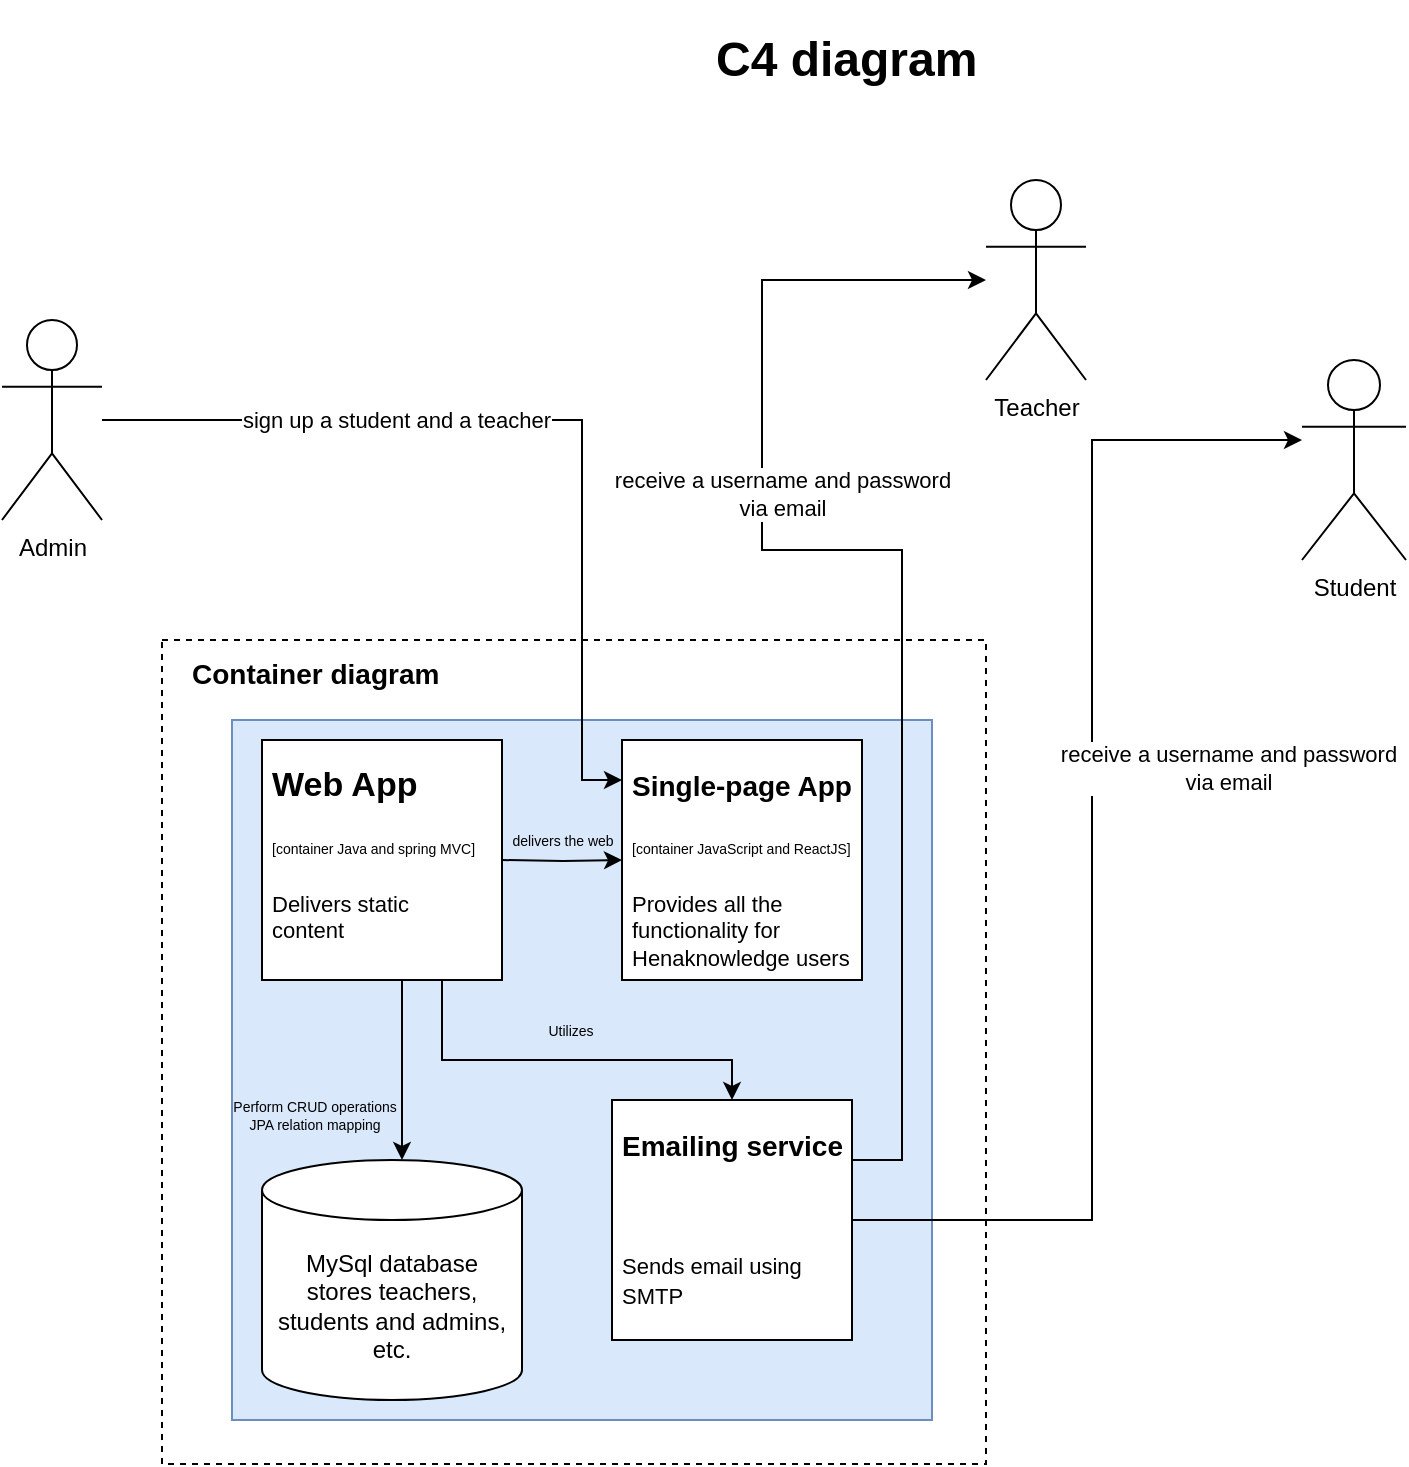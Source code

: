 <mxfile version="14.6.13" type="device"><diagram id="kkXyXZi7dVsgATWc2tBi" name="Page-1"><mxGraphModel dx="2071" dy="578" grid="1" gridSize="10" guides="1" tooltips="1" connect="1" arrows="1" fold="1" page="1" pageScale="1" pageWidth="850" pageHeight="1100" math="0" shadow="0"><root><mxCell id="0"/><mxCell id="1" parent="0"/><mxCell id="aZrX0UGGNJH_OMJ29AvO-1" value="" style="whiteSpace=wrap;html=1;aspect=fixed;dashed=1;fillColor=none;" vertex="1" parent="1"><mxGeometry x="20" y="470" width="412" height="412" as="geometry"/></mxCell><mxCell id="aZrX0UGGNJH_OMJ29AvO-2" value="Teacher" style="shape=umlActor;verticalLabelPosition=bottom;verticalAlign=top;html=1;outlineConnect=0;" vertex="1" parent="1"><mxGeometry x="432" y="240" width="50" height="100" as="geometry"/></mxCell><mxCell id="aZrX0UGGNJH_OMJ29AvO-3" value="Student" style="shape=umlActor;verticalLabelPosition=bottom;verticalAlign=top;html=1;outlineConnect=0;" vertex="1" parent="1"><mxGeometry x="590" y="330" width="52" height="100" as="geometry"/></mxCell><mxCell id="aZrX0UGGNJH_OMJ29AvO-6" value="Admin" style="shape=umlActor;verticalLabelPosition=bottom;verticalAlign=top;html=1;outlineConnect=0;" vertex="1" parent="1"><mxGeometry x="-60" y="310" width="50" height="100" as="geometry"/></mxCell><mxCell id="aZrX0UGGNJH_OMJ29AvO-7" value="&lt;h1&gt;C4 diagram&lt;/h1&gt;" style="text;html=1;strokeColor=none;fillColor=none;spacing=5;spacingTop=-20;whiteSpace=wrap;overflow=hidden;rounded=0;" vertex="1" parent="1"><mxGeometry x="292" y="160" width="150" height="40" as="geometry"/></mxCell><mxCell id="aZrX0UGGNJH_OMJ29AvO-14" value="" style="whiteSpace=wrap;html=1;aspect=fixed;fillColor=#dae8fc;strokeColor=#6c8ebf;" vertex="1" parent="1"><mxGeometry x="55" y="510" width="350" height="350" as="geometry"/></mxCell><mxCell id="aZrX0UGGNJH_OMJ29AvO-17" value="MySql database&lt;br&gt;stores teachers, students and admins, etc." style="shape=cylinder3;whiteSpace=wrap;html=1;boundedLbl=1;backgroundOutline=1;size=15;" vertex="1" parent="1"><mxGeometry x="70" y="730" width="130" height="120" as="geometry"/></mxCell><mxCell id="aZrX0UGGNJH_OMJ29AvO-18" value="" style="whiteSpace=wrap;html=1;aspect=fixed;align=center;" vertex="1" parent="1"><mxGeometry x="70" y="520" width="120" height="120" as="geometry"/></mxCell><mxCell id="aZrX0UGGNJH_OMJ29AvO-24" style="edgeStyle=orthogonalEdgeStyle;rounded=0;orthogonalLoop=1;jettySize=auto;html=1;" edge="1" parent="1" target="aZrX0UGGNJH_OMJ29AvO-21"><mxGeometry relative="1" as="geometry"><mxPoint x="190" y="580" as="sourcePoint"/></mxGeometry></mxCell><mxCell id="aZrX0UGGNJH_OMJ29AvO-25" value="&lt;font style=&quot;font-size: 7px;&quot;&gt;delivers the web&lt;/font&gt;" style="edgeLabel;html=1;align=center;verticalAlign=middle;resizable=0;points=[];fontSize=7;labelBackgroundColor=none;" vertex="1" connectable="0" parent="aZrX0UGGNJH_OMJ29AvO-24"><mxGeometry x="-0.306" relative="1" as="geometry"><mxPoint x="9" y="-10" as="offset"/></mxGeometry></mxCell><mxCell id="aZrX0UGGNJH_OMJ29AvO-28" style="edgeStyle=orthogonalEdgeStyle;rounded=0;orthogonalLoop=1;jettySize=auto;html=1;fontSize=7;" edge="1" parent="1" source="aZrX0UGGNJH_OMJ29AvO-19" target="aZrX0UGGNJH_OMJ29AvO-17"><mxGeometry relative="1" as="geometry"><Array as="points"><mxPoint x="140" y="680"/><mxPoint x="140" y="680"/></Array></mxGeometry></mxCell><mxCell id="aZrX0UGGNJH_OMJ29AvO-19" value="&lt;h1&gt;&lt;span style=&quot;font-size: 17px&quot;&gt;Web App&lt;/span&gt;&lt;/h1&gt;&lt;div style=&quot;font-size: 7px&quot;&gt;&lt;font style=&quot;font-size: 7px&quot;&gt;[container Java and spring MVC]&lt;/font&gt;&lt;/div&gt;&lt;div style=&quot;font-size: 7px&quot;&gt;&lt;font style=&quot;font-size: 7px&quot;&gt;&lt;br&gt;&lt;/font&gt;&lt;/div&gt;&lt;div style=&quot;font-size: 7px&quot;&gt;&lt;br&gt;&lt;/div&gt;&lt;div style=&quot;font-size: 11px&quot;&gt;Delivers static&amp;nbsp;&lt;/div&gt;&lt;div style=&quot;font-size: 11px&quot;&gt;content&lt;/div&gt;" style="text;html=1;strokeColor=none;fillColor=none;spacing=5;spacingTop=-20;whiteSpace=wrap;overflow=hidden;rounded=0;" vertex="1" parent="1"><mxGeometry x="70" y="520" width="110" height="120" as="geometry"/></mxCell><mxCell id="aZrX0UGGNJH_OMJ29AvO-20" value="" style="whiteSpace=wrap;html=1;aspect=fixed;align=center;" vertex="1" parent="1"><mxGeometry x="250" y="520" width="120" height="120" as="geometry"/></mxCell><mxCell id="aZrX0UGGNJH_OMJ29AvO-22" value="" style="whiteSpace=wrap;html=1;aspect=fixed;align=center;" vertex="1" parent="1"><mxGeometry x="245" y="700" width="120" height="120" as="geometry"/></mxCell><mxCell id="aZrX0UGGNJH_OMJ29AvO-26" style="edgeStyle=orthogonalEdgeStyle;rounded=0;orthogonalLoop=1;jettySize=auto;html=1;fontSize=7;entryX=0.5;entryY=0;entryDx=0;entryDy=0;" edge="1" parent="1" source="aZrX0UGGNJH_OMJ29AvO-19" target="aZrX0UGGNJH_OMJ29AvO-23"><mxGeometry relative="1" as="geometry"><mxPoint x="305" y="650" as="targetPoint"/><Array as="points"><mxPoint x="160" y="680"/><mxPoint x="305" y="680"/></Array></mxGeometry></mxCell><mxCell id="aZrX0UGGNJH_OMJ29AvO-23" value="&lt;h1&gt;&lt;font style=&quot;font-size: 14px&quot;&gt;Emailing service&lt;/font&gt;&lt;/h1&gt;&lt;div style=&quot;font-size: 7px&quot;&gt;&lt;br&gt;&lt;/div&gt;&lt;div style=&quot;font-size: 7px&quot;&gt;&lt;br&gt;&lt;/div&gt;&lt;div style=&quot;font-size: 7px&quot;&gt;&amp;nbsp;&lt;/div&gt;&lt;span style=&quot;font-size: 11px&quot;&gt;Sends email using SMTP&lt;/span&gt;" style="text;html=1;strokeColor=none;fillColor=none;spacing=5;spacingTop=-20;whiteSpace=wrap;overflow=hidden;rounded=0;" vertex="1" parent="1"><mxGeometry x="245" y="700" width="120" height="120" as="geometry"/></mxCell><mxCell id="aZrX0UGGNJH_OMJ29AvO-27" value="&lt;font style=&quot;font-size: 7px&quot;&gt;Utilizes&lt;/font&gt;" style="edgeLabel;html=1;align=center;verticalAlign=middle;resizable=0;points=[];fontSize=7;labelBackgroundColor=none;" vertex="1" connectable="0" parent="1"><mxGeometry x="230" y="670" as="geometry"><mxPoint x="-6" y="-4" as="offset"/></mxGeometry></mxCell><mxCell id="aZrX0UGGNJH_OMJ29AvO-29" value="Perform CRUD operations&lt;br&gt;JPA relation mapping" style="edgeLabel;html=1;align=center;verticalAlign=middle;resizable=0;points=[];fontSize=7;labelBackgroundColor=none;" vertex="1" connectable="0" parent="1"><mxGeometry x="100" y="710" as="geometry"><mxPoint x="-4" y="-2" as="offset"/></mxGeometry></mxCell><mxCell id="aZrX0UGGNJH_OMJ29AvO-12" style="edgeStyle=orthogonalEdgeStyle;rounded=0;orthogonalLoop=1;jettySize=auto;html=1;" edge="1" parent="1" source="aZrX0UGGNJH_OMJ29AvO-23" target="aZrX0UGGNJH_OMJ29AvO-3"><mxGeometry relative="1" as="geometry"><Array as="points"><mxPoint x="485" y="760"/><mxPoint x="485" y="370"/></Array><mxPoint x="370" y="760.034" as="sourcePoint"/><mxPoint x="595" y="370.034" as="targetPoint"/></mxGeometry></mxCell><mxCell id="aZrX0UGGNJH_OMJ29AvO-13" value="receive a username and password&lt;br&gt;via email" style="edgeLabel;html=1;align=center;verticalAlign=middle;resizable=0;points=[];" vertex="1" connectable="0" parent="aZrX0UGGNJH_OMJ29AvO-12"><mxGeometry x="0.376" y="-1" relative="1" as="geometry"><mxPoint x="67" y="77" as="offset"/></mxGeometry></mxCell><mxCell id="aZrX0UGGNJH_OMJ29AvO-10" style="edgeStyle=orthogonalEdgeStyle;rounded=0;orthogonalLoop=1;jettySize=auto;html=1;" edge="1" parent="1" source="aZrX0UGGNJH_OMJ29AvO-23" target="aZrX0UGGNJH_OMJ29AvO-2"><mxGeometry relative="1" as="geometry"><mxPoint x="322" y="370.0" as="targetPoint"/><Array as="points"><mxPoint x="390" y="730"/><mxPoint x="390" y="425"/><mxPoint x="320" y="425"/><mxPoint x="320" y="290"/></Array></mxGeometry></mxCell><mxCell id="aZrX0UGGNJH_OMJ29AvO-11" value="receive a username and password&lt;br&gt;via email" style="edgeLabel;html=1;align=center;verticalAlign=middle;resizable=0;points=[];" vertex="1" connectable="0" parent="aZrX0UGGNJH_OMJ29AvO-10"><mxGeometry x="0.315" relative="1" as="geometry"><mxPoint x="10" y="-3" as="offset"/></mxGeometry></mxCell><mxCell id="aZrX0UGGNJH_OMJ29AvO-21" value="&lt;h1&gt;&lt;font style=&quot;font-size: 14px&quot;&gt;Single-page App&lt;/font&gt;&lt;/h1&gt;&lt;div style=&quot;font-size: 7px&quot;&gt;&lt;font style=&quot;font-size: 7px&quot;&gt;[container JavaScript and ReactJS]&lt;/font&gt;&lt;/div&gt;&lt;div style=&quot;font-size: 7px&quot;&gt;&lt;font style=&quot;font-size: 7px&quot;&gt;&lt;br&gt;&lt;/font&gt;&lt;/div&gt;&lt;div style=&quot;font-size: 7px&quot;&gt;&lt;br&gt;&lt;/div&gt;&lt;div style=&quot;font-size: 11px&quot;&gt;Provides all the functionality for Henaknowledge users&lt;/div&gt;" style="text;html=1;strokeColor=none;fillColor=none;spacing=5;spacingTop=-20;whiteSpace=wrap;overflow=hidden;rounded=0;" vertex="1" parent="1"><mxGeometry x="250" y="520" width="120" height="120" as="geometry"/></mxCell><mxCell id="aZrX0UGGNJH_OMJ29AvO-4" style="edgeStyle=orthogonalEdgeStyle;rounded=0;orthogonalLoop=1;jettySize=auto;html=1;" edge="1" parent="1" source="aZrX0UGGNJH_OMJ29AvO-6" target="aZrX0UGGNJH_OMJ29AvO-21"><mxGeometry relative="1" as="geometry"><Array as="points"><mxPoint x="230" y="360"/><mxPoint x="230" y="540"/></Array></mxGeometry></mxCell><mxCell id="aZrX0UGGNJH_OMJ29AvO-5" value="sign up a student and a teacher" style="edgeLabel;html=1;align=center;verticalAlign=middle;resizable=0;points=[];" vertex="1" connectable="0" parent="aZrX0UGGNJH_OMJ29AvO-4"><mxGeometry x="0.072" y="-2" relative="1" as="geometry"><mxPoint x="-89" y="-2" as="offset"/></mxGeometry></mxCell><mxCell id="aZrX0UGGNJH_OMJ29AvO-30" value="&lt;h1&gt;Container diagram&lt;/h1&gt;" style="text;html=1;strokeColor=none;fillColor=none;spacing=5;spacingTop=-20;whiteSpace=wrap;overflow=hidden;rounded=0;labelBackgroundColor=none;fontSize=7;" vertex="1" parent="1"><mxGeometry x="30" y="480" width="190" height="120" as="geometry"/></mxCell></root></mxGraphModel></diagram></mxfile>